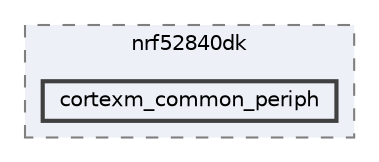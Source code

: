 digraph "/home/mj/Desktop/IoT-Chat-Digitalization/blinky/bin/nrf52840dk/cortexm_common_periph"
{
 // LATEX_PDF_SIZE
  bgcolor="transparent";
  edge [fontname=Helvetica,fontsize=10,labelfontname=Helvetica,labelfontsize=10];
  node [fontname=Helvetica,fontsize=10,shape=box,height=0.2,width=0.4];
  compound=true
  subgraph clusterdir_343974199795a6d2928bdf99c76c1c22 {
    graph [ bgcolor="#edf0f7", pencolor="grey50", label="nrf52840dk", fontname=Helvetica,fontsize=10 style="filled,dashed", URL="dir_343974199795a6d2928bdf99c76c1c22.html",tooltip=""]
  dir_6fead8a5692d963f50bd2f0f1ad30f64 [label="cortexm_common_periph", fillcolor="#edf0f7", color="grey25", style="filled,bold", URL="dir_6fead8a5692d963f50bd2f0f1ad30f64.html",tooltip=""];
  }
}

